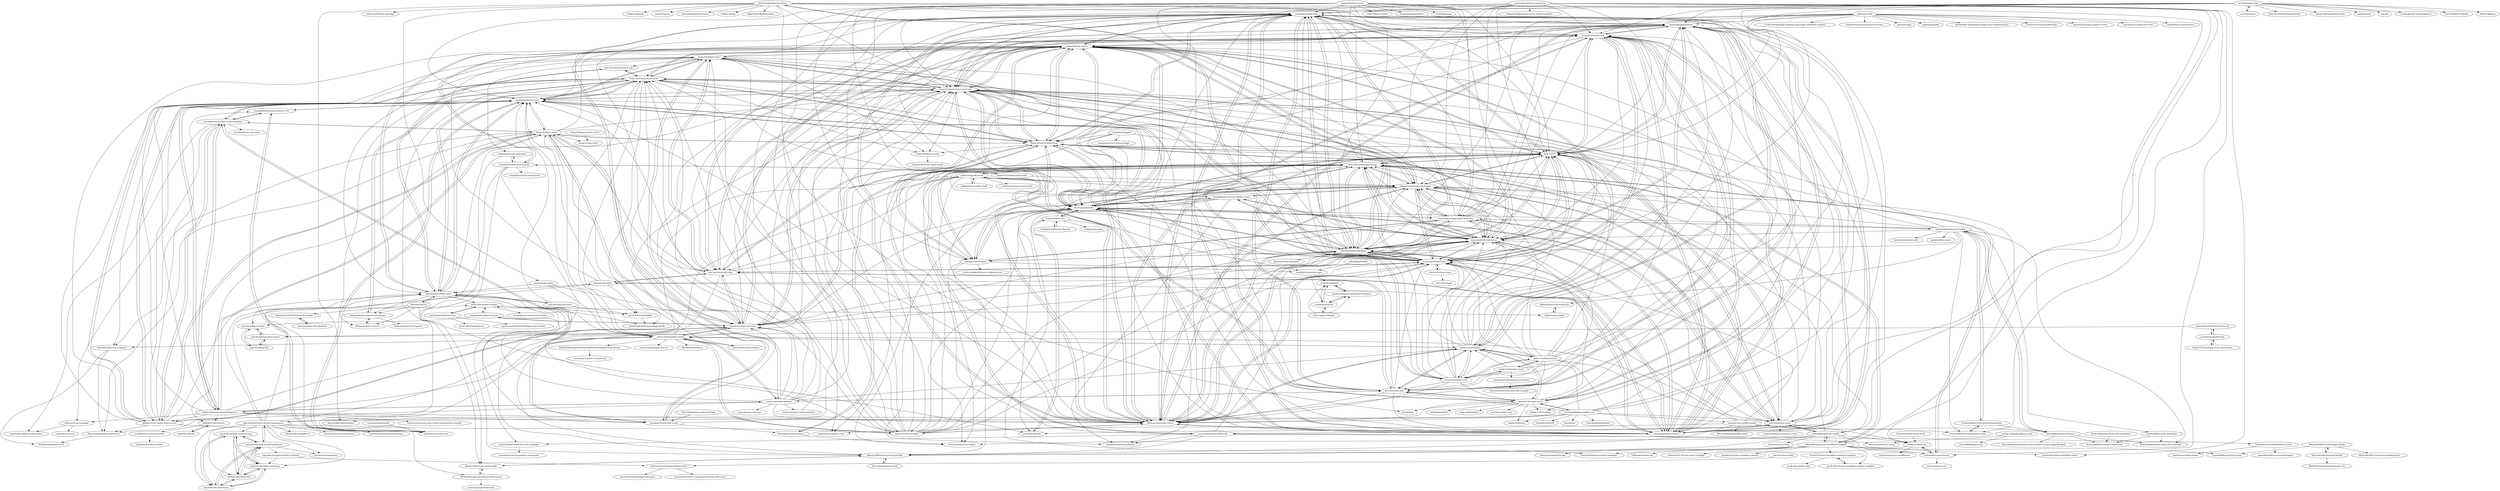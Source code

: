 digraph G {
"alexreardon/tiny-invariant" -> "sergiodxa/remix-utils"
"alexreardon/tiny-invariant" -> "edmundhung/conform"
"alexreardon/tiny-invariant" -> "sergiodxa/remix-auth"
"alexreardon/tiny-invariant" -> "alexreardon/tiny-warning"
"alexreardon/tiny-invariant" -> "joe-bell/cva" ["e"=1]
"alexreardon/tiny-invariant" -> "airjp73/rvf"
"alexreardon/tiny-invariant" -> "remix-run/indie-stack"
"alexreardon/tiny-invariant" -> "kentcdodds/mdx-bundler" ["e"=1]
"alexreardon/tiny-invariant" -> "chakra-ui/panda" ["e"=1]
"alexreardon/tiny-invariant" -> "reach/reach-ui" ["e"=1]
"alexreardon/tiny-invariant" -> "kentcdodds/match-sorter" ["e"=1]
"alexreardon/tiny-invariant" -> "smeijer/spin-delay"
"alexreardon/tiny-invariant" -> "forge-42/react-router-devtools"
"alexreardon/tiny-invariant" -> "chakra-ui/zag" ["e"=1]
"alexreardon/tiny-invariant" -> "flightcontrolhq/superjson" ["e"=1]
"sandulat/larabels" -> "sandulat/laravel-dashboard-template"
"sandulat/larabels" -> "sandulat/laratron"
"sandulat/laratron" -> "sandulat/larabels"
"sandulat/laratron" -> "sandulat/laravel-dashboard-template"
"sandulat/laratron" -> "coltor-apps/r3shaper"
"coltor-apps/r3shaper" -> "sandulat/larabels"
"coltor-apps/r3shaper" -> "sandulat/laravel-dashboard-template"
"coltor-apps/r3shaper" -> "sandulat/laratron"
"sandulat/laravel-dashboard-template" -> "sandulat/larabels"
"sandulat/laravel-dashboard-template" -> "sandulat/laratron"
"remix-run/react-router-website" -> "forge-42/remix-client-cache"
"sergiodxa/flagged" -> "romaindso/react-feature-flags"
"sergiodxa/flagged" -> "rileytomasek/zodix"
"sergiodxa/flagged" -> "sandulat/routes-gen"
"sergiodxa/flagged" -> "kiliman/remix-params-helper"
"sergiodxa/flagged" -> "forge-42/remix-hook-form"
"kentcdodds/kentcdodds.com" -> "epicweb-dev/epic-stack"
"kentcdodds/kentcdodds.com" -> "sergiodxa/remix-utils"
"kentcdodds/kentcdodds.com" -> "sergiodxa/remix-auth"
"kentcdodds/kentcdodds.com" -> "kentcdodds/mdx-bundler" ["e"=1]
"kentcdodds/kentcdodds.com" -> "epicweb-dev/rocket-rental"
"kentcdodds/kentcdodds.com" -> "kentcdodds/bookshelf" ["e"=1]
"kentcdodds/kentcdodds.com" -> "edmundhung/conform"
"kentcdodds/kentcdodds.com" -> "m5r/awesome-remix"
"kentcdodds/kentcdodds.com" -> "remix-run/examples"
"kentcdodds/kentcdodds.com" -> "brianlovin/briOS" ["e"=1]
"kentcdodds/kentcdodds.com" -> "leerob/site" ["e"=1]
"kentcdodds/kentcdodds.com" -> "dev-xo/remix-saas"
"kentcdodds/kentcdodds.com" -> "remix-run/remix" ["e"=1]
"kentcdodds/kentcdodds.com" -> "kiliman/remix-flat-routes"
"kentcdodds/kentcdodds.com" -> "epicweb-dev/react-server-components"
"sergiodxa/remix-auth" -> "sergiodxa/remix-utils"
"sergiodxa/remix-auth" -> "airjp73/rvf"
"sergiodxa/remix-auth" -> "edmundhung/conform"
"sergiodxa/remix-auth" -> "forge-42/react-router-devtools"
"sergiodxa/remix-auth" -> "kiliman/remix-flat-routes"
"sergiodxa/remix-auth" -> "sergiodxa/remix-i18next"
"sergiodxa/remix-auth" -> "remix-run/examples"
"sergiodxa/remix-auth" -> "dev-xo/remix-saas"
"sergiodxa/remix-auth" -> "seasonedcc/remix-forms"
"sergiodxa/remix-auth" -> "epicweb-dev/epic-stack"
"sergiodxa/remix-auth" -> "remix-pwa/remix-pwa"
"sergiodxa/remix-auth" -> "dev-xo/remix-auth-totp"
"sergiodxa/remix-auth" -> "sergiodxa/remix-auth-oauth2"
"sergiodxa/remix-auth" -> "yesmeck/safe-routes"
"sergiodxa/remix-auth" -> "forge-42/remix-hook-form"
"sergiodxa/remix-utils" -> "sergiodxa/remix-auth"
"sergiodxa/remix-utils" -> "edmundhung/conform"
"sergiodxa/remix-utils" -> "forge-42/react-router-devtools"
"sergiodxa/remix-utils" -> "kiliman/remix-flat-routes"
"sergiodxa/remix-utils" -> "airjp73/rvf"
"sergiodxa/remix-utils" -> "sergiodxa/remix-i18next"
"sergiodxa/remix-utils" -> "remix-pwa/remix-pwa"
"sergiodxa/remix-utils" -> "remix-run/examples"
"sergiodxa/remix-utils" -> "epicweb-dev/epic-stack"
"sergiodxa/remix-utils" -> "forge-42/remix-hook-form"
"sergiodxa/remix-utils" -> "seasonedcc/remix-forms"
"sergiodxa/remix-utils" -> "kiliman/remix-typedjson"
"sergiodxa/remix-utils" -> "yesmeck/safe-routes"
"sergiodxa/remix-utils" -> "mjackson/remix-the-web"
"sergiodxa/remix-utils" -> "dev-xo/remix-saas"
"mcansh/remix-fastify" -> "rphlmr/remix-hono-vite"
"m5r/awesome-remix" -> "kiliman/remix-params-helper"
"m5r/awesome-remix" -> "Josh-McFarlin/remix-image"
"m5r/awesome-remix" -> "one-aalam/remix-starter-kit"
"m5r/awesome-remix" -> "rileytomasek/zodix"
"m5r/awesome-remix" -> "sergiodxa/remix-utils"
"m5r/awesome-remix" -> "seasonedcc/composable-functions"
"m5r/awesome-remix" -> "GuptaSiddhant/awesome-remix"
"m5r/awesome-remix" -> "edmundhung/remix-guide"
"m5r/awesome-remix" -> "seasonedcc/remix-forms"
"m5r/awesome-remix" -> "sergiodxa/remix-i18next"
"m5r/awesome-remix" -> "airjp73/rvf"
"m5r/awesome-remix" -> "yesmeck/safe-routes"
"m5r/awesome-remix" -> "chaance/remix-seo"
"m5r/awesome-remix" -> "sergiodxa/remix-auth"
"m5r/awesome-remix" -> "jrestall/remix-kit"
"smeijer/spin-delay" -> "mjackson/remix-the-web"
"smeijer/spin-delay" -> "remix-run/example-trellix"
"smeijer/spin-delay" -> "epicweb-dev/client-hints"
"edmundhung/remix-cloudflare-template" -> "Girish21/remix-cloudflare-workers-template"
"edmundhung/remix-cloudflare-template" -> "jacobparis/remix-cloudflare-prisma" ["e"=1]
"edmundhung/remix-cloudflare-template" -> "edmundhung/remix-guide"
"edmundhung/remix-cloudflare-template" -> "Josh-McFarlin/remix-image"
"edmundhung/remix-cloudflare-template" -> "jacob-ebey/remix-cloudflare-worker-template"
"edmundhung/remix-cloudflare-template" -> "threepointone/partyvite" ["e"=1]
"edmundhung/remix-cloudflare-template" -> "G4brym/workers-qb" ["e"=1]
"edmundhung/remix-cloudflare-template" -> "pbteja1998/remix-auth-email-link"
"edmundhung/remix-cloudflare-template" -> "jacob-ebey/remix-cloudflare-demo"
"edmundhung/remix-cloudflare-template" -> "rozenmd/d1-drizzle-remix-example" ["e"=1]
"edmundhung/remix-cloudflare-template" -> "GuptaSiddhant/remix-query"
"edmundhung/remix-cloudflare-template" -> "balavishnuvj/remix-seo"
"remix-run/remix-website" -> "remix-run/example-trellix"
"remix-run/remix-website" -> "forge-42/base-stack"
"remix-run/remix-website" -> "remix-run/react-router-website"
"remix-run/remix-website" -> "forge-42/remix-client-cache"
"remix-run/remix-website" -> "nasa-gcn/gcn.nasa.gov" ["e"=1]
"remix-run/remix-website" -> "forge-42/remix-toast"
"remix-run/remix-website" -> "dev-xo/remix-saas"
"remix-run/remix-website" -> "kiliman/remix-flat-routes"
"remix-run/remix-website" -> "jacob-ebey/turbo-stream"
"remix-run/remix-website" -> "remix-run/react-router-templates"
"remix-run/remix-website" -> "forge-42/react-router-devtools"
"remix-run/remix-website" -> "remix-run/examples"
"remix-run/remix-website" -> "AlemTuzlak/remix-ecommerce"
"remix-run/remix-website" -> "mjackson/remix-the-web"
"remix-run/remix-website" -> "sergiodxa/remix-utils"
"Josh-McFarlin/remix-image" -> "abereghici/remix-themes"
"Josh-McFarlin/remix-image" -> "remix-pwa/remix-pwa"
"Josh-McFarlin/remix-image" -> "kiliman/remix-params-helper"
"Josh-McFarlin/remix-image" -> "seasonedcc/remix-forms"
"Josh-McFarlin/remix-image" -> "m5r/awesome-remix"
"Josh-McFarlin/remix-image" -> "edmundhung/remix-cloudflare-template"
"Josh-McFarlin/remix-image" -> "sergiodxa/sergiodxa.com"
"Josh-McFarlin/remix-image" -> "airjp73/rvf"
"Josh-McFarlin/remix-image" -> "rileytomasek/zodix"
"Josh-McFarlin/remix-image" -> "balavishnuvj/remix-seo"
"Josh-McFarlin/remix-image" -> "sergiodxa/remix-utils"
"Josh-McFarlin/remix-image" -> "brophdawg11/remix-validity-state"
"Josh-McFarlin/remix-image" -> "kiliman/remix-typedjson"
"Josh-McFarlin/remix-image" -> "rphlmr/supa-fly-stack"
"Josh-McFarlin/remix-image" -> "ryanflorence/remix-planner"
"yesmeck/safe-routes" -> "kiliman/remix-params-helper"
"yesmeck/safe-routes" -> "kiliman/remix-typedjson"
"yesmeck/safe-routes" -> "epicweb-dev/client-hints"
"yesmeck/safe-routes" -> "rileytomasek/zodix"
"yesmeck/safe-routes" -> "airjp73/rvf"
"yesmeck/safe-routes" -> "forge-42/react-router-devtools"
"yesmeck/safe-routes" -> "dev-xo/remix-auth-totp"
"yesmeck/safe-routes" -> "seasonedcc/remix-forms"
"yesmeck/safe-routes" -> "sandulat/routes-gen"
"yesmeck/safe-routes" -> "forge-42/remix-client-cache"
"yesmeck/safe-routes" -> "remix-pwa/remix-pwa"
"yesmeck/safe-routes" -> "sergiodxa/remix-utils"
"yesmeck/safe-routes" -> "forge-42/remix-hook-form"
"yesmeck/safe-routes" -> "kiliman/remix-flat-routes"
"yesmeck/safe-routes" -> "forge-42/remix-toast"
"kiliman/remix-params-helper" -> "rileytomasek/zodix"
"kiliman/remix-params-helper" -> "yesmeck/safe-routes"
"kiliman/remix-params-helper" -> "airjp73/rvf"
"kiliman/remix-params-helper" -> "seasonedcc/composable-functions"
"kiliman/remix-params-helper" -> "chaance/remix-seo"
"kiliman/remix-params-helper" -> "m5r/awesome-remix"
"kiliman/remix-params-helper" -> "Josh-McFarlin/remix-image"
"kiliman/remix-params-helper" -> "seasonedcc/remix-forms"
"kiliman/remix-params-helper" -> "sandulat/routes-gen"
"kiliman/remix-params-helper" -> "brophdawg11/remix-validity-state"
"kiliman/remix-params-helper" -> "forge-42/remix-client-cache"
"kiliman/remix-params-helper" -> "remix-pwa/remix-pwa"
"kiliman/remix-params-helper" -> "donavon/superjson-remix"
"kiliman/remix-params-helper" -> "kiliman/remix-flat-routes"
"kiliman/remix-params-helper" -> "sergiodxa/remix-i18next"
"jacob-ebey/remix-ecommerce" -> "Josh-McFarlin/remix-image"
"jacob-ebey/remix-ecommerce" -> "ryanflorence/remix-planner"
"jacob-ebey/remix-ecommerce" -> "kiliman/remix-params-helper"
"jacob-ebey/remix-ecommerce" -> "m5r/awesome-remix"
"jacob-ebey/remix-ecommerce" -> "airjp73/rvf"
"jacob-ebey/remix-ecommerce" -> "SimeonGriggs/sanity-react-router-template" ["e"=1]
"jacob-ebey/remix-ecommerce" -> "balavishnuvj/remix-seo"
"jacob-ebey/remix-ecommerce" -> "sergiodxa/remix-utils"
"jacob-ebey/remix-ecommerce" -> "seasonedcc/remix-forms"
"jacob-ebey/remix-ecommerce" -> "seasonedcc/composable-functions"
"jacob-ebey/remix-ecommerce" -> "sergiodxa/sergiodxa.com"
"jacob-ebey/remix-ecommerce" -> "FrontendMasters/advanced-remix"
"jacob-ebey/remix-ecommerce" -> "sergiodxa/remix-auth"
"jacob-ebey/remix-ecommerce" -> "edmundhung/remix-cloudflare-template"
"jacob-ebey/remix-ecommerce" -> "jacob-ebey/remix-cloudflare-demo"
"remix-run/blues-stack" -> "remix-run/indie-stack"
"remix-run/blues-stack" -> "remix-run/grunge-stack"
"remix-run/blues-stack" -> "sergiodxa/remix-auth"
"remix-run/blues-stack" -> "sergiodxa/remix-utils"
"remix-run/blues-stack" -> "remix-run/examples"
"remix-run/blues-stack" -> "airjp73/rvf"
"remix-run/blues-stack" -> "sergiodxa/remix-i18next"
"remix-run/blues-stack" -> "remix-pwa/remix-pwa"
"remix-run/blues-stack" -> "m5r/awesome-remix"
"remix-run/blues-stack" -> "kiliman/remix-flat-routes"
"remix-run/blues-stack" -> "edmundhung/conform"
"remix-run/blues-stack" -> "kiliman/remix-typedjson"
"remix-run/blues-stack" -> "seasonedcc/remix-forms"
"remix-run/blues-stack" -> "kiliman/remix-params-helper"
"remix-run/blues-stack" -> "dev-xo/remix-saas"
"remix-pwa/remix-pwa" -> "sergiodxa/remix-utils"
"remix-pwa/remix-pwa" -> "forge-42/react-router-devtools"
"remix-pwa/remix-pwa" -> "Josh-McFarlin/remix-image"
"remix-pwa/remix-pwa" -> "yesmeck/safe-routes"
"remix-pwa/remix-pwa" -> "remix-pwa/monorepo"
"remix-pwa/remix-pwa" -> "sergiodxa/remix-i18next"
"remix-pwa/remix-pwa" -> "seasonedcc/remix-forms"
"remix-pwa/remix-pwa" -> "airjp73/rvf"
"remix-pwa/remix-pwa" -> "kiliman/remix-params-helper"
"remix-pwa/remix-pwa" -> "kiliman/remix-typedjson"
"remix-pwa/remix-pwa" -> "kiliman/remix-flat-routes"
"remix-pwa/remix-pwa" -> "sergiodxa/remix-auth"
"remix-pwa/remix-pwa" -> "dev-xo/remix-auth-totp"
"remix-pwa/remix-pwa" -> "forge-42/remix-client-cache"
"remix-pwa/remix-pwa" -> "rileytomasek/zodix"
"sergiodxa/remix-i18next" -> "airjp73/rvf"
"sergiodxa/remix-i18next" -> "sergiodxa/remix-utils"
"sergiodxa/remix-i18next" -> "seasonedcc/remix-forms"
"sergiodxa/remix-i18next" -> "kiliman/remix-flat-routes"
"sergiodxa/remix-i18next" -> "forge-42/react-router-devtools"
"sergiodxa/remix-i18next" -> "sergiodxa/remix-auth"
"sergiodxa/remix-i18next" -> "edmundhung/conform"
"sergiodxa/remix-i18next" -> "remix-pwa/remix-pwa"
"sergiodxa/remix-i18next" -> "sergiodxa/remix-hono"
"sergiodxa/remix-i18next" -> "dev-xo/remix-auth-totp"
"sergiodxa/remix-i18next" -> "kiliman/remix-typedjson"
"sergiodxa/remix-i18next" -> "forge-42/remix-hook-form"
"sergiodxa/remix-i18next" -> "forge-42/remix-client-cache"
"sergiodxa/remix-i18next" -> "kiliman/remix-params-helper"
"sergiodxa/remix-i18next" -> "yesmeck/safe-routes"
"kiliman/rmx-cli" -> "epicweb-dev/client-hints"
"kiliman/rmx-cli" -> "jrestall/remix-kit"
"kiliman/rmx-cli" -> "xHomu/remix-v2-server"
"kiliman/rmx-cli" -> "alexanderson1993/remix-live-loader"
"kiliman/rmx-cli" -> "kiliman/remix-express-vite-plugin"
"edmundhung/conform" -> "sergiodxa/remix-utils"
"edmundhung/conform" -> "airjp73/rvf"
"edmundhung/conform" -> "forge-42/react-router-devtools"
"edmundhung/conform" -> "sergiodxa/remix-auth"
"edmundhung/conform" -> "kiliman/remix-flat-routes"
"edmundhung/conform" -> "epicweb-dev/epic-stack"
"edmundhung/conform" -> "sergiodxa/remix-i18next"
"edmundhung/conform" -> "seasonedcc/remix-forms"
"edmundhung/conform" -> "yesmeck/safe-routes"
"edmundhung/conform" -> "rileytomasek/zodix"
"edmundhung/conform" -> "forge-42/remix-hook-form"
"edmundhung/conform" -> "mjackson/remix-the-web"
"edmundhung/conform" -> "kiliman/remix-typedjson"
"edmundhung/conform" -> "dev-xo/remix-saas"
"edmundhung/conform" -> "fabian-hiller/valibot" ["e"=1]
"remix-run/indie-stack" -> "remix-run/blues-stack"
"remix-run/indie-stack" -> "remix-run/grunge-stack"
"remix-run/indie-stack" -> "sergiodxa/remix-utils"
"remix-run/indie-stack" -> "remix-run/examples"
"remix-run/indie-stack" -> "sergiodxa/remix-auth"
"remix-run/indie-stack" -> "dev-xo/remix-saas"
"remix-run/indie-stack" -> "kiliman/remix-flat-routes"
"remix-run/indie-stack" -> "epicweb-dev/epic-stack"
"remix-run/indie-stack" -> "seasonedcc/remix-forms"
"remix-run/indie-stack" -> "kiliman/remix-typedjson"
"remix-run/indie-stack" -> "alexreardon/tiny-invariant"
"remix-run/indie-stack" -> "remix-pwa/remix-pwa"
"remix-run/indie-stack" -> "edmundhung/conform"
"remix-run/indie-stack" -> "airjp73/rvf"
"remix-run/indie-stack" -> "Josh-McFarlin/remix-image"
"airjp73/rvf" -> "seasonedcc/remix-forms"
"airjp73/rvf" -> "sergiodxa/remix-utils"
"airjp73/rvf" -> "rileytomasek/zodix"
"airjp73/rvf" -> "sergiodxa/remix-auth"
"airjp73/rvf" -> "sergiodxa/remix-i18next"
"airjp73/rvf" -> "edmundhung/conform"
"airjp73/rvf" -> "kiliman/remix-typedjson"
"airjp73/rvf" -> "kiliman/remix-params-helper"
"airjp73/rvf" -> "yesmeck/safe-routes"
"airjp73/rvf" -> "forge-42/remix-hook-form"
"airjp73/rvf" -> "kiliman/remix-flat-routes"
"airjp73/rvf" -> "forge-42/react-router-devtools"
"airjp73/rvf" -> "remix-pwa/remix-pwa"
"airjp73/rvf" -> "Josh-McFarlin/remix-image"
"airjp73/rvf" -> "sandulat/routes-gen"
"itsMapleLeaf/remix-electron" -> "sudomf/remix-vite"
"kiliman/remix-flat-routes" -> "sergiodxa/remix-utils"
"kiliman/remix-flat-routes" -> "forge-42/react-router-devtools"
"kiliman/remix-flat-routes" -> "sergiodxa/remix-i18next"
"kiliman/remix-flat-routes" -> "edmundhung/conform"
"kiliman/remix-flat-routes" -> "sergiodxa/remix-auth"
"kiliman/remix-flat-routes" -> "airjp73/rvf"
"kiliman/remix-flat-routes" -> "kiliman/remix-typedjson"
"kiliman/remix-flat-routes" -> "yesmeck/safe-routes"
"kiliman/remix-flat-routes" -> "seasonedcc/remix-forms"
"kiliman/remix-flat-routes" -> "epicweb-dev/cachified"
"kiliman/remix-flat-routes" -> "remix-pwa/remix-pwa"
"kiliman/remix-flat-routes" -> "kiliman/remix-params-helper"
"kiliman/remix-flat-routes" -> "rileytomasek/zodix"
"kiliman/remix-flat-routes" -> "forge-42/remix-hook-form"
"kiliman/remix-flat-routes" -> "remix-run/examples"
"remix-run/grunge-stack" -> "remix-run/blues-stack"
"remix-run/grunge-stack" -> "remix-run/indie-stack"
"remix-run/grunge-stack" -> "shamsup/remix-starter-serverless"
"remix-run/grunge-stack" -> "sergiodxa/remix-utils"
"remix-run/grunge-stack" -> "remix-run/examples"
"kentcdodds/remix-workshop" -> "kentcdodds/full-stack-components"
"kentcdodds/remix-workshop" -> "kentcdodds/stream-away-the-wait-talk"
"kentcdodds/advanced-remix" -> "kentcdodds/remix-todomvc"
"kentcdodds/advanced-remix" -> "kentcdodds/remix-workshop"
"kentcdodds/advanced-remix" -> "FrontendMasters/advanced-remix"
"kentcdodds/advanced-remix" -> "FrontendMasters/remix-fundamentals"
"kentcdodds/advanced-remix" -> "kentcdodds/stream-away-the-wait-talk"
"kentcdodds/advanced-remix" -> "seasonedcc/composable-functions"
"kentcdodds/advanced-remix" -> "seasonedcc/remix-forms"
"kentcdodds/advanced-remix" -> "kiliman/remix-params-helper"
"kentcdodds/advanced-remix" -> "rileytomasek/zodix"
"kentcdodds/advanced-remix" -> "kentcdodds/remix-mdx"
"kentcdodds/advanced-remix" -> "airjp73/rvf"
"kentcdodds/advanced-remix" -> "kiliman/remix-typedjson"
"kentcdodds/advanced-remix" -> "forge-42/react-router-devtools"
"kentcdodds/advanced-remix" -> "kiliman/remix-hydration-fix"
"kentcdodds/advanced-remix" -> "ggrandi/trpc-remix"
"sergiodxa/remix-auth-oauth2" -> "sergiodxa/remix-auth-github"
"sergiodxa/remix-auth-oauth2" -> "sergiodxa/remix-auth-form"
"sergiodxa/remix-auth-oauth2" -> "danestves/remix-auth-auth0"
"sergiodxa/remix-auth-oauth2" -> "pbteja1998/remix-auth-google"
"sergiodxa/remix-auth-oauth2" -> "sergiodxa/remix-auth"
"sergiodxa/remix-auth-oauth2" -> "TheRealFlyingCoder/remix-auth-socials"
"sergiodxa/remix-auth-oauth2" -> "pbteja1998/remix-auth-email-link"
"esamattis/react-zorm" -> "seasonedcc/remix-forms"
"esamattis/react-zorm" -> "airjp73/rvf"
"esamattis/react-zorm" -> "rileytomasek/zodix"
"esamattis/react-zorm" -> "sandulat/routes-gen"
"esamattis/react-zorm" -> "seasonedcc/composable-functions"
"esamattis/react-zorm" -> "iway1/react-ts-form" ["e"=1]
"esamattis/react-zorm" -> "Josh-McFarlin/remix-image"
"esamattis/react-zorm" -> "kiliman/remix-typedjson"
"esamattis/react-zorm" -> "epicweb-dev/cachified"
"esamattis/react-zorm" -> "sergiodxa/remix-i18next"
"esamattis/react-zorm" -> "sergiodxa/remix-hono"
"esamattis/react-zorm" -> "houseform/houseform" ["e"=1]
"esamattis/react-zorm" -> "sergiodxa/remix-utils"
"esamattis/react-zorm" -> "edmundhung/remix-guide"
"esamattis/react-zorm" -> "ds300/lazyrepo" ["e"=1]
"netlify-templates/kpop-stack" -> "i4o-oss/synthwave-stack"
"netlify-templates/kpop-stack" -> "AceroM/khiphop-stack"
"kentcdodds/remix-todomvc" -> "kentcdodds/advanced-remix"
"kentcdodds/remix-todomvc" -> "kentcdodds/incremental-react-router-to-remix-upgrade-path"
"kentcdodds/remix-todomvc" -> "kentcdodds/stream-away-the-wait-talk"
"kentcdodds/remix-todomvc" -> "kentcdodds/full-stack-components"
"one-aalam/remix-starter-kit" -> "m5r/awesome-remix"
"one-aalam/remix-starter-kit" -> "mitchelvanbever/remix-auth-supabase"
"one-aalam/remix-starter-kit" -> "i4o-oss/synthwave-stack"
"one-aalam/remix-starter-kit" -> "ryanflorence/remix-planner"
"one-aalam/remix-starter-kit" -> "rphlmr/supa-fly-stack"
"one-aalam/remix-starter-kit" -> "Josh-McFarlin/remix-image"
"one-aalam/remix-starter-kit" -> "NoQuarterTeam/boilerplate-remix"
"one-aalam/remix-starter-kit" -> "seasonedcc/remix-forms"
"one-aalam/remix-starter-kit" -> "pbteja1998/remix-auth-email-link"
"edmundhung/remix-guide" -> "edmundhung/remix-cloudflare-template"
"edmundhung/remix-guide" -> "donavon/superjson-remix"
"edmundhung/remix-guide" -> "pbteja1998/remix-auth-email-link"
"edmundhung/remix-guide" -> "m5r/awesome-remix"
"edmundhung/remix-guide" -> "chaance/remix-seo"
"edmundhung/remix-guide" -> "kiliman/remix-params-helper"
"edmundhung/remix-guide" -> "balavishnuvj/remix-seo"
"edmundhung/remix-guide" -> "Josh-McFarlin/remix-image"
"edmundhung/remix-guide" -> "donavon/remix-etag"
"Girish21/speed-metal-stack" -> "chaance/remix-seo"
"mitchelvanbever/remix-auth-supabase" -> "aaronksaunders/supabase-remix-auth"
"sandulat/routes-gen" -> "sandulat/remix-docs-gen"
"sandulat/routes-gen" -> "donavon/superjson-remix"
"sandulat/routes-gen" -> "rileytomasek/zodix"
"sandulat/routes-gen" -> "yesmeck/safe-routes"
"sandulat/routes-gen" -> "kiliman/remix-params-helper"
"sandulat/routes-gen" -> "airjp73/rvf"
"sandulat/routes-gen" -> "remix-cookbook/remix-cookbook.com" ["e"=1]
"sandulat/routes-gen" -> "pbteja1998/remix-auth-email-link"
"sandulat/routes-gen" -> "seasonedcc/composable-functions"
"sandulat/routes-gen" -> "kiliman/remix-typedjson"
"seasonedcc/composable-functions" -> "seasonedcc/remix-forms"
"seasonedcc/composable-functions" -> "kiliman/remix-params-helper"
"seasonedcc/composable-functions" -> "rileytomasek/zodix"
"seasonedcc/composable-functions" -> "airjp73/rvf"
"seasonedcc/composable-functions" -> "kiliman/remix-typedjson"
"seasonedcc/composable-functions" -> "sandulat/routes-gen"
"seasonedcc/composable-functions" -> "m5r/awesome-remix"
"seasonedcc/composable-functions" -> "Josh-McFarlin/remix-image"
"seasonedcc/composable-functions" -> "sergiodxa/remix-utils"
"seasonedcc/composable-functions" -> "yesmeck/safe-routes"
"seasonedcc/composable-functions" -> "kentcdodds/advanced-remix"
"seasonedcc/composable-functions" -> "kiliman/remix-flat-routes"
"seasonedcc/composable-functions" -> "remix-pwa/remix-pwa"
"seasonedcc/composable-functions" -> "sergiodxa/remix-auth"
"seasonedcc/composable-functions" -> "mjackson/remix-the-web"
"rphlmr/supa-fly-stack" -> "rphlmr/supa-stripe-stack"
"rphlmr/supa-fly-stack" -> "mitchelvanbever/remix-auth-supabase"
"rphlmr/supa-fly-stack" -> "Josh-McFarlin/remix-image"
"rphlmr/supa-fly-stack" -> "one-aalam/remix-starter-kit"
"rphlmr/supa-fly-stack" -> "remix-pwa/remix-pwa"
"rphlmr/supa-fly-stack" -> "dev-xo/remix-auth-totp"
"rphlmr/supa-fly-stack" -> "kiliman/remix-typedjson"
"rphlmr/supa-fly-stack" -> "dev-xo/remix-saas"
"rphlmr/supa-fly-stack" -> "clerk/remix-bossa-nova-stack"
"rphlmr/supa-fly-stack" -> "kiliman/remix-params-helper"
"rphlmr/supa-fly-stack" -> "pbteja1998/remix-auth-email-link"
"rphlmr/supa-fly-stack" -> "kiliman/remix-flat-routes"
"TheRealFlyingCoder/remix-auth-socials" -> "pbteja1998/remix-auth-google"
"TheRealFlyingCoder/remix-auth-socials" -> "xstevenyung/remix-crash"
"pbteja1998/remix-auth-google" -> "TheRealFlyingCoder/remix-auth-socials"
"pbteja1998/remix-auth-google" -> "pbteja1998/remix-auth-email-link"
"seasonedcc/remix-forms" -> "seasonedcc/composable-functions"
"seasonedcc/remix-forms" -> "airjp73/rvf"
"seasonedcc/remix-forms" -> "rileytomasek/zodix"
"seasonedcc/remix-forms" -> "sergiodxa/remix-i18next"
"seasonedcc/remix-forms" -> "forge-42/remix-hook-form"
"seasonedcc/remix-forms" -> "kiliman/remix-typedjson"
"seasonedcc/remix-forms" -> "sergiodxa/remix-utils"
"seasonedcc/remix-forms" -> "yesmeck/safe-routes"
"seasonedcc/remix-forms" -> "Josh-McFarlin/remix-image"
"seasonedcc/remix-forms" -> "kiliman/remix-params-helper"
"seasonedcc/remix-forms" -> "forge-42/react-router-devtools"
"seasonedcc/remix-forms" -> "remix-pwa/remix-pwa"
"seasonedcc/remix-forms" -> "brophdawg11/remix-validity-state"
"seasonedcc/remix-forms" -> "kiliman/remix-flat-routes"
"seasonedcc/remix-forms" -> "edmundhung/conform"
"Girish21/remix-cloudflare-workers-template" -> "jacob-ebey/remix-cloudflare-worker-template"
"Girish21/remix-cloudflare-workers-template" -> "jacob-ebey/remix-chat"
"abereghici/remix-themes" -> "Josh-McFarlin/remix-image"
"abereghici/remix-themes" -> "donavon/superjson-remix"
"shamsup/remix-starter-serverless" -> "florianwiech/remix-aws-cdk-example"
"sergiodxa/remix-auth-form" -> "sergiodxa/remix-auth-oauth2"
"sergiodxa/remix-auth-form" -> "pbteja1998/remix-auth-google"
"balavishnuvj/remix-seo" -> "chaance/remix-seo"
"balavishnuvj/remix-seo" -> "nasa-gcn/remix-seo"
"balavishnuvj/remix-seo" -> "Josh-McFarlin/remix-image"
"danestves/remix-auth-auth0" -> "sergiodxa/remix-auth-oauth2"
"danestves/remix-auth-auth0" -> "kiliman/remix-params-helper"
"jacob-ebey/remix-cloudflare-worker-template" -> "Girish21/remix-cloudflare-workers-template"
"pbteja1998/remix-auth-email-link" -> "pbteja1998/remix-auth-google"
"pbteja1998/remix-auth-email-link" -> "dev-xo/barebones-stack"
"chaance/remix-seo" -> "QuentinWidlocher/remix-template"
"chaance/remix-seo" -> "neurosnap/remix-middleware"
"chaance/remix-seo" -> "balavishnuvj/remix-seo"
"brophdawg11/remix-validity-state" -> "rileytomasek/zodix"
"brophdawg11/remix-validity-state" -> "QuentinWidlocher/remix-template"
"brophdawg11/remix-validity-state" -> "kiliman/remix-typedjson"
"brophdawg11/remix-validity-state" -> "kiliman/remix-params-helper"
"brophdawg11/remix-validity-state" -> "seasonedcc/remix-forms"
"brophdawg11/remix-validity-state" -> "ryanflorence/remix-planner"
"brophdawg11/remix-validity-state" -> "donavon/superjson-remix"
"NoQuarterTeam/boilerplate-remix" -> "aacevski/chakra-remix-boilerplate"
"NoQuarterTeam/boilerplate-remix" -> "kuldar/microblog-remix"
"FrontendMasters/remix-fundamentals" -> "FrontendMasters/advanced-remix"
"FrontendMasters/remix-fundamentals" -> "kentcdodds/advanced-remix"
"FrontendMasters/remix-fundamentals" -> "kentcdodds/remix-todomvc"
"aiji42/zod-i18n" -> "causaly/zod-validation-error" ["e"=1]
"aiji42/zod-i18n" -> "QuiiBz/next-international" ["e"=1]
"aiji42/zod-i18n" -> "Code-Hex/graphql-codegen-typescript-validation-schema" ["e"=1]
"aiji42/zod-i18n" -> "sergiodxa/remix-i18next"
"aiji42/zod-i18n" -> "edmundhung/conform"
"aiji42/zod-i18n" -> "kiliman/remix-typedjson"
"aiji42/zod-i18n" -> "standard-schema/standard-schema" ["e"=1]
"aiji42/zod-i18n" -> "uhyo/nitrogql" ["e"=1]
"aiji42/zod-i18n" -> "aspida/pathpida" ["e"=1]
"aiji42/zod-i18n" -> "airjp73/rvf"
"aiji42/zod-i18n" -> "knowledge-work/eslint-plugin-strict-dependencies" ["e"=1]
"aiji42/zod-i18n" -> "seasonedcc/composable-functions"
"aiji42/zod-i18n" -> "frontend-testing-book/nextjs" ["e"=1]
"aiji42/zod-i18n" -> "dev-xo/remix-auth-totp"
"aiji42/zod-i18n" -> "uhyo/eslint-plugin-import-access" ["e"=1]
"sandulat/remix-docs-gen" -> "sandulat/larabels"
"sandulat/remix-docs-gen" -> "sandulat/laratron"
"dev-xo/remix-saas" -> "dev-xo/remix-auth-totp"
"dev-xo/remix-saas" -> "sergiodxa/remix-utils"
"dev-xo/remix-saas" -> "sergiodxa/remix-auth"
"dev-xo/remix-saas" -> "forge-42/react-router-devtools"
"dev-xo/remix-saas" -> "epicweb-dev/epic-stack"
"dev-xo/remix-saas" -> "edmundhung/conform"
"dev-xo/remix-saas" -> "kiliman/remix-flat-routes"
"dev-xo/remix-saas" -> "remix-run/examples"
"dev-xo/remix-saas" -> "remix-pwa/remix-pwa"
"dev-xo/remix-saas" -> "rphlmr/supa-fly-stack"
"dev-xo/remix-saas" -> "forge-42/remix-hook-form"
"dev-xo/remix-saas" -> "seasonedcc/remix-forms"
"dev-xo/remix-saas" -> "sergiodxa/remix-i18next"
"dev-xo/remix-saas" -> "remix-run/remix-website"
"dev-xo/remix-saas" -> "sergiodxa/remix-hono"
"remix-run/examples" -> "sergiodxa/remix-utils"
"remix-run/examples" -> "forge-42/react-router-devtools"
"remix-run/examples" -> "sergiodxa/remix-auth"
"remix-run/examples" -> "kiliman/remix-flat-routes"
"remix-run/examples" -> "kiliman/remix-typedjson"
"remix-run/examples" -> "edmundhung/conform"
"remix-run/examples" -> "remix-run/indie-stack"
"remix-run/examples" -> "remix-pwa/remix-pwa"
"remix-run/examples" -> "dev-xo/remix-saas"
"remix-run/examples" -> "remix-run/example-trellix"
"remix-run/examples" -> "epicweb-dev/epic-stack"
"remix-run/examples" -> "forge-42/remix-hook-form"
"remix-run/examples" -> "remix-run/blues-stack"
"remix-run/examples" -> "seasonedcc/remix-forms"
"remix-run/examples" -> "airjp73/rvf"
"FrontendMasters/advanced-remix" -> "FrontendMasters/remix-fundamentals"
"kiliman/remix-hydration-fix" -> "Xiphe/remix-island"
"epicweb-dev/cachified" -> "kiliman/remix-flat-routes"
"epicweb-dev/cachified" -> "rileytomasek/zodix"
"epicweb-dev/cachified" -> "forge-42/remix-client-cache"
"epicweb-dev/cachified" -> "sergiodxa/remix-utils"
"epicweb-dev/cachified" -> "yesmeck/safe-routes"
"epicweb-dev/cachified" -> "edmundhung/conform"
"epicweb-dev/cachified" -> "jacob-ebey/turbo-stream"
"epicweb-dev/cachified" -> "mjackson/remix-the-web"
"epicweb-dev/cachified" -> "forge-42/react-router-devtools"
"epicweb-dev/cachified" -> "sergiodxa/remix-hono"
"epicweb-dev/cachified" -> "kiliman/remix-typedjson"
"epicweb-dev/cachified" -> "Josh-McFarlin/remix-image"
"epicweb-dev/cachified" -> "seasonedcc/remix-forms"
"epicweb-dev/cachified" -> "remix-pwa/remix-pwa"
"epicweb-dev/cachified" -> "remix-run/example-trellix"
"ascorbic/unpic-img" -> "ascorbic/unpic"
"ascorbic/unpic-img" -> "edmundhung/conform"
"ascorbic/unpic-img" -> "sergiodxa/remix-utils"
"ascorbic/unpic-img" -> "epicweb-dev/cachified"
"ascorbic/unpic-img" -> "JonasKruckenberg/imagetools" ["e"=1]
"ascorbic/unpic-img" -> "fabian-hiller/modular-forms" ["e"=1]
"ascorbic/unpic-img" -> "unjs/fontaine" ["e"=1]
"ascorbic/unpic-img" -> "sergiodxa/remix-auth"
"ascorbic/unpic-img" -> "forge-42/react-router-devtools"
"ascorbic/unpic-img" -> "unjs/ipx" ["e"=1]
"ascorbic/unpic-img" -> "airjp73/rvf"
"ascorbic/unpic-img" -> "shuding/react-wrap-balancer" ["e"=1]
"ascorbic/unpic-img" -> "barvian/fluid-tailwind" ["e"=1]
"ascorbic/unpic-img" -> "remix-pwa/remix-pwa"
"ascorbic/unpic-img" -> "TanStack/bling" ["e"=1]
"dev-xo/remix-auth-totp" -> "yesmeck/safe-routes"
"dev-xo/remix-auth-totp" -> "dev-xo/remix-saas"
"dev-xo/remix-auth-totp" -> "sergiodxa/remix-i18next"
"dev-xo/remix-auth-totp" -> "forge-42/react-router-devtools"
"dev-xo/remix-auth-totp" -> "forge-42/remix-toast"
"dev-xo/remix-auth-totp" -> "sergiodxa/remix-utils"
"dev-xo/remix-auth-totp" -> "mjackson/remix-the-web"
"dev-xo/remix-auth-totp" -> "remix-pwa/remix-pwa"
"dev-xo/remix-auth-totp" -> "pbteja1998/remix-auth-email-link"
"dev-xo/remix-auth-totp" -> "sergiodxa/remix-auth"
"dev-xo/remix-auth-totp" -> "rileytomasek/zodix"
"dev-xo/remix-auth-totp" -> "forge-42/remix-hook-form"
"dev-xo/remix-auth-totp" -> "epicweb-dev/totp"
"dev-xo/remix-auth-totp" -> "forge-42/remix-client-cache"
"dev-xo/remix-auth-totp" -> "seasonedcc/remix-forms"
"AlexandroMtzG/remix-page-blocks" -> "AlexandroMtzG/remix-blocks"
"AlexandroMtzG/remix-page-blocks" -> "AlexandroMtzG/remix-knowledge-base"
"AlexandroMtzG/remix-page-blocks" -> "GuptaSiddhant/remix-query"
"PacktPublishing/Full-Stack-Web-Development-with-Remix" -> "social-plan-it/plan-it-social-web"
"kiliman/remix-typedjson" -> "rileytomasek/zodix"
"kiliman/remix-typedjson" -> "yesmeck/safe-routes"
"kiliman/remix-typedjson" -> "airjp73/rvf"
"kiliman/remix-typedjson" -> "seasonedcc/remix-forms"
"kiliman/remix-typedjson" -> "kiliman/remix-flat-routes"
"kiliman/remix-typedjson" -> "sergiodxa/remix-utils"
"kiliman/remix-typedjson" -> "brophdawg11/remix-validity-state"
"kiliman/remix-typedjson" -> "sergiodxa/remix-i18next"
"kiliman/remix-typedjson" -> "remix-pwa/remix-pwa"
"kiliman/remix-typedjson" -> "forge-42/react-router-devtools"
"kiliman/remix-typedjson" -> "Josh-McFarlin/remix-image"
"kiliman/remix-typedjson" -> "kiliman/remix-superjson"
"kiliman/remix-typedjson" -> "seasonedcc/composable-functions"
"kiliman/remix-typedjson" -> "kiliman/remix-params-helper"
"kiliman/remix-typedjson" -> "sandulat/routes-gen"
"ascorbic/unpic" -> "ascorbic/unpic-img"
"AlexandroMtzG/remix-blocks" -> "AlexandroMtzG/remix-page-blocks"
"AlexandroMtzG/remix-blocks" -> "BenoitAverty/realworld-remix.run"
"Xiphe/remix-island" -> "kiliman/remix-hydration-fix"
"rphlmr/supa-stripe-stack" -> "rphlmr/supa-fly-stack"
"sudomf/remix-vite" -> "jrestall/remix-kit"
"sudomf/remix-vite" -> "rileytomasek/zodix"
"sudomf/remix-vite" -> "itsMapleLeaf/remix-electron"
"sudomf/remix-vite" -> "nickjs/remix-three"
"sudomf/remix-vite" -> "sandulat/remix-docs-gen"
"sudomf/remix-vite" -> "Josh-McFarlin/remix-image"
"kentcdodds/the-webs-next-transition" -> "kentcdodds/full-stack-components"
"rileytomasek/zodix" -> "seasonedcc/remix-forms"
"rileytomasek/zodix" -> "kiliman/remix-params-helper"
"rileytomasek/zodix" -> "airjp73/rvf"
"rileytomasek/zodix" -> "kiliman/remix-typedjson"
"rileytomasek/zodix" -> "yesmeck/safe-routes"
"rileytomasek/zodix" -> "seasonedcc/composable-functions"
"rileytomasek/zodix" -> "sandulat/routes-gen"
"rileytomasek/zodix" -> "brophdawg11/remix-validity-state"
"rileytomasek/zodix" -> "forge-42/react-router-devtools"
"rileytomasek/zodix" -> "Josh-McFarlin/remix-image"
"rileytomasek/zodix" -> "forge-42/remix-hook-form"
"rileytomasek/zodix" -> "sudomf/remix-vite"
"rileytomasek/zodix" -> "m5r/awesome-remix"
"rileytomasek/zodix" -> "sergiodxa/remix-utils"
"rileytomasek/zodix" -> "jrestall/remix-kit"
"dev-xo/barebones-stack" -> "pbteja1998/remix-auth-email-link"
"jenseng/abuse-the-platform" -> "alexanderson1993/remix-live-loader"
"epicweb-dev/rocket-rental" -> "kentcdodds/remix-todomvc"
"epicweb-dev/rocket-rental" -> "epicweb-dev/totp"
"epicweb-dev/rocket-rental" -> "remix-run/example-trellix"
"epicweb-dev/rocket-rental" -> "FrontendMasters/advanced-remix"
"epicweb-dev/rocket-rental" -> "kentcdodds/fakebooks-remix"
"epicweb-dev/rocket-rental" -> "sergiodxa/sergiodxa.com"
"epicweb-dev/rocket-rental" -> "remix-pwa/remix-pwa"
"epicweb-dev/rocket-rental" -> "pbteja1998/remix-auth-email-link"
"jrestall/remix-kit" -> "sudomf/remix-vite"
"epicweb-dev/epic-stack" -> "sergiodxa/remix-utils"
"epicweb-dev/epic-stack" -> "edmundhung/conform"
"epicweb-dev/epic-stack" -> "sergiodxa/remix-auth"
"epicweb-dev/epic-stack" -> "dev-xo/remix-saas"
"epicweb-dev/epic-stack" -> "remix-run/remix" ["e"=1]
"epicweb-dev/epic-stack" -> "forge-42/react-router-devtools"
"epicweb-dev/epic-stack" -> "kiliman/remix-flat-routes"
"epicweb-dev/epic-stack" -> "kentcdodds/kentcdodds.com"
"epicweb-dev/epic-stack" -> "remix-run/examples"
"epicweb-dev/epic-stack" -> "radix-ui/primitives" ["e"=1]
"epicweb-dev/epic-stack" -> "mattpocock/ts-reset" ["e"=1]
"epicweb-dev/epic-stack" -> "joe-bell/cva" ["e"=1]
"epicweb-dev/epic-stack" -> "partykit/partykit" ["e"=1]
"epicweb-dev/epic-stack" -> "fabian-hiller/valibot" ["e"=1]
"epicweb-dev/epic-stack" -> "remix-pwa/remix-pwa"
"epicweb-dev/full-stack-foundations" -> "epicweb-dev/web-forms"
"epicweb-dev/full-stack-foundations" -> "epicweb-dev/web-auth"
"epicweb-dev/full-stack-foundations" -> "epicweb-dev/data-modeling"
"epicweb-dev/full-stack-foundations" -> "epicweb-dev/full-stack-testing"
"epicweb-dev/full-stack-foundations" -> "epicweb-dev/react-server-components"
"epicweb-dev/full-stack-foundations" -> "epicweb-dev/epicshop"
"epicweb-dev/full-stack-foundations" -> "epicweb-dev/pixel-perfect-tailwind"
"sergiodxa/remix-hono" -> "rphlmr/react-router-hono-server"
"sergiodxa/remix-hono" -> "rphlmr/remix-hono-vite"
"sergiodxa/remix-hono" -> "yusukebe/hono-react-router-adapter"
"sergiodxa/remix-hono" -> "yusukebe/hono-and-remix-on-vite"
"sergiodxa/remix-hono" -> "forge-42/remix-client-cache"
"sergiodxa/remix-hono" -> "forge-42/react-router-devtools"
"sergiodxa/remix-hono" -> "sergiodxa/remix-i18next"
"sergiodxa/remix-hono" -> "forge-42/remix-hook-form"
"sergiodxa/remix-hono" -> "forge-42/remix-toast"
"sergiodxa/remix-hono" -> "yesmeck/safe-routes"
"sergiodxa/remix-hono" -> "remix-run/react-router-templates"
"sergiodxa/remix-hono" -> "kiliman/remix-vite-template"
"sergiodxa/remix-hono" -> "epicweb-dev/client-hints"
"sergiodxa/remix-hono" -> "forge-42/base-stack"
"sergiodxa/remix-hono" -> "kiliman/remix-flat-routes"
"jacobparis-insiders/sly" -> "forge-42/vite-plugin-icons-spritesheet"
"jacobparis-insiders/sly" -> "alexanderson1993/svg-icons-cli"
"epicweb-dev/web-auth" -> "epicweb-dev/data-modeling"
"epicweb-dev/web-auth" -> "epicweb-dev/web-forms"
"epicweb-dev/web-auth" -> "epicweb-dev/full-stack-testing"
"epicweb-dev/web-auth" -> "epicweb-dev/full-stack-foundations"
"epicweb-dev/totp" -> "epicweb-dev/remember"
"epicweb-dev/totp" -> "dev-xo/remix-auth-totp"
"epicweb-dev/totp" -> "remix-pwa/remix-pwa"
"epicweb-dev/totp" -> "epicweb-dev/client-hints"
"epicweb-dev/totp" -> "sergiodxa/remix-hono"
"epicweb-dev/totp" -> "yesmeck/safe-routes"
"forge-42/react-router-devtools" -> "forge-42/remix-hook-form"
"forge-42/react-router-devtools" -> "sergiodxa/remix-utils"
"forge-42/react-router-devtools" -> "forge-42/remix-client-cache"
"forge-42/react-router-devtools" -> "kiliman/remix-flat-routes"
"forge-42/react-router-devtools" -> "forge-42/remix-toast"
"forge-42/react-router-devtools" -> "edmundhung/conform"
"forge-42/react-router-devtools" -> "sergiodxa/remix-i18next"
"forge-42/react-router-devtools" -> "sergiodxa/remix-auth"
"forge-42/react-router-devtools" -> "remix-pwa/remix-pwa"
"forge-42/react-router-devtools" -> "forge-42/Remix-Forge"
"forge-42/react-router-devtools" -> "yesmeck/safe-routes"
"forge-42/react-router-devtools" -> "sergiodxa/remix-hono"
"forge-42/react-router-devtools" -> "rileytomasek/zodix"
"forge-42/react-router-devtools" -> "mjackson/remix-the-web"
"forge-42/react-router-devtools" -> "seasonedcc/remix-forms"
"forge-42/remix-hook-form" -> "forge-42/react-router-devtools"
"forge-42/remix-hook-form" -> "forge-42/remix-toast"
"forge-42/remix-hook-form" -> "seasonedcc/remix-forms"
"forge-42/remix-hook-form" -> "sergiodxa/remix-utils"
"forge-42/remix-hook-form" -> "forge-42/Remix-Forge"
"forge-42/remix-hook-form" -> "airjp73/rvf"
"forge-42/remix-hook-form" -> "forge-42/base-stack"
"forge-42/remix-hook-form" -> "yesmeck/safe-routes"
"forge-42/remix-hook-form" -> "sergiodxa/remix-hono"
"forge-42/remix-hook-form" -> "forge-42/remix-client-cache"
"forge-42/remix-hook-form" -> "sergiodxa/remix-i18next"
"forge-42/remix-hook-form" -> "rileytomasek/zodix"
"forge-42/remix-hook-form" -> "kiliman/remix-flat-routes"
"forge-42/remix-hook-form" -> "dev-xo/remix-auth-totp"
"forge-42/remix-hook-form" -> "mjackson/remix-the-web"
"remix-pwa/monorepo" -> "remix-pwa/remix-pwa"
"remix-pwa/monorepo" -> "vite-pwa/remix"
"forge-42/Remix-Forge" -> "forge42dev/react-input-mask"
"epicweb-dev/web-forms" -> "epicweb-dev/data-modeling"
"epicweb-dev/web-forms" -> "epicweb-dev/web-auth"
"epicweb-dev/web-forms" -> "epicweb-dev/full-stack-testing"
"epicweb-dev/web-forms" -> "epicweb-dev/full-stack-foundations"
"epicweb-dev/full-stack-testing" -> "epicweb-dev/data-modeling"
"epicweb-dev/full-stack-testing" -> "epicweb-dev/web-forms"
"epicweb-dev/full-stack-testing" -> "epicweb-dev/web-auth"
"epicweb-dev/full-stack-testing" -> "epicweb-dev/full-stack-foundations"
"epicweb-dev/remember" -> "brookslybrand/remix-image-guide"
"epicweb-dev/data-modeling" -> "epicweb-dev/web-forms"
"epicweb-dev/data-modeling" -> "epicweb-dev/web-auth"
"epicweb-dev/data-modeling" -> "epicweb-dev/full-stack-testing"
"epicweb-dev/data-modeling" -> "epicweb-dev/full-stack-foundations"
"alexanderson1993/remix-live-loader" -> "jenseng/abuse-the-platform"
"xHomu/remix-v2-server" -> "kiliman/remix-express-vite-plugin"
"epicweb-dev/react-server-components" -> "epicweb-dev/web-auth"
"epicweb-dev/react-server-components" -> "bholmesdev/simple-rsc" ["e"=1]
"epicweb-dev/react-server-components" -> "epicweb-dev/data-modeling"
"epicweb-dev/react-server-components" -> "epicweb-dev/react-suspense" ["e"=1]
"epicweb-dev/react-server-components" -> "remix-run/example-trellix"
"epicweb-dev/react-server-components" -> "epicweb-dev/full-stack-foundations"
"epicweb-dev/react-server-components" -> "epicweb-dev/full-stack-testing"
"epicweb-dev/react-server-components" -> "epicweb-dev/client-hints"
"epicweb-dev/react-server-components" -> "epicweb-dev/web-forms"
"epicweb-dev/react-server-components" -> "epicweb-dev/react-performance" ["e"=1]
"epicweb-dev/react-server-components" -> "epicweb-dev/cachified"
"epicweb-dev/react-server-components" -> "mjackson/remix-the-web"
"epicweb-dev/react-server-components" -> "jacob-ebey/turbo-stream"
"epicweb-dev/react-server-components" -> "epicweb-dev/epicshop"
"epicweb-dev/react-server-components" -> "epicweb-dev/totp"
"forge-42/base-stack" -> "rphlmr/react-router-hono-server"
"forge-42/base-stack" -> "edgefirst-dev/starter"
"forge-42/base-stack" -> "AlemTuzlak/remix-ecommerce"
"forge-42/base-stack" -> "remix-run/react-router-templates"
"forge-42/base-stack" -> "forge-42/remix-hook-form"
"forge-42/base-stack" -> "jacobparis/underkill-stack"
"forge-42/base-stack" -> "kiliman/remix-vite-template"
"forge-42/base-stack" -> "yusukebe/hono-react-router-adapter"
"forge-42/base-stack" -> "forge-42/react-router-devtools"
"forge-42/base-stack" -> "sergiodxa/remix-hono"
"forge-42/base-stack" -> "remix-run/remix-website"
"forge-42/base-stack" -> "jacob-ebey/remix-shadcn"
"forge-42/base-stack" -> "forge-42/seo-tools"
"forge-42/base-stack" -> "dev-xo/remix-auth-totp"
"forge-42/base-stack" -> "yesmeck/safe-routes"
"KevinVandy/react-data-fetching" -> "jacobparis/underkill-stack"
"kiliman/remix-vite-template" -> "ShafSpecs/journal-stack"
"kiliman/remix-vite-template" -> "AlemTuzlak/remix-ecommerce"
"epicweb-dev/client-hints" -> "yesmeck/safe-routes"
"epicweb-dev/client-hints" -> "forge-42/remix-client-cache"
"epicweb-dev/client-hints" -> "epicweb-dev/remember"
"epicweb-dev/client-hints" -> "epicweb-dev/invariant"
"epicweb-dev/client-hints" -> "kiliman/rmx-cli"
"epicweb-dev/client-hints" -> "epicweb-dev/restore-scroll"
"epicweb-dev/client-hints" -> "forge-42/react-router-devtools"
"epicweb-dev/client-hints" -> "kiliman/remix-express-vite-plugin"
"epicweb-dev/client-hints" -> "brookslybrand/remix-image-guide"
"epicweb-dev/client-hints" -> "sergiodxa/remix-hono"
"epicweb-dev/client-hints" -> "mjackson/file-storage"
"epicweb-dev/client-hints" -> "jacob-ebey/turbo-stream"
"epicweb-dev/invariant" -> "epicweb-dev/client-hints"
"epicweb-dev/invariant" -> "epicweb-dev/remember"
"epicweb-dev/invariant" -> "sergiodxa/remix-hono"
"forge-42/vite-plugin-icons-spritesheet" -> "jacobparis-insiders/sly"
"forge-42/remix-toast" -> "forge-42/remix-client-cache"
"forge-42/remix-toast" -> "forge-42/remix-hook-form"
"forge-42/remix-toast" -> "forge-42/react-router-devtools"
"forge-42/remix-toast" -> "yesmeck/safe-routes"
"forge-42/remix-toast" -> "mjackson/remix-the-web"
"forge-42/remix-toast" -> "dev-xo/remix-auth-totp"
"forge-42/remix-toast" -> "sergiodxa/remix-hono"
"forge-42/remix-toast" -> "forge-42/Remix-Forge"
"forge-42/remix-toast" -> "epicweb-dev/restore-scroll"
"forge-42/remix-toast" -> "sergiodxa/remix-i18next"
"forge-42/remix-toast" -> "sergiodxa/remix-utils"
"forge-42/remix-toast" -> "epicweb-dev/client-hints"
"forge-42/remix-toast" -> "sergiodxa/remix-auth-form"
"forge-42/remix-toast" -> "kiliman/remix-flat-routes"
"forge-42/remix-toast" -> "kiliman/remix-typedjson"
"jacob-ebey/turbo-stream" -> "jacob-ebey/federated-rsc"
"jacob-ebey/turbo-stream" -> "Xiphe/remix-island"
"jacob-ebey/turbo-stream" -> "brophdawg11/remix-json-routes"
"jacob-ebey/turbo-stream" -> "mjackson/multipart-parser"
"epicweb-dev/pixel-perfect-tailwind" -> "epicweb-dev/data-modeling"
"epicweb-dev/pixel-perfect-tailwind" -> "epicweb-dev/testing-fundamentals"
"remix-run/example-trellix" -> "remix-run/remix-website"
"remix-run/example-trellix" -> "mjackson/remix-the-web"
"remix-run/example-trellix" -> "forge-42/remix-client-cache"
"remix-run/example-trellix" -> "jacob-ebey/remix-shadcn"
"remix-run/example-trellix" -> "forge-42/react-router-devtools"
"remix-run/example-trellix" -> "epicweb-dev/client-hints"
"remix-run/example-trellix" -> "kiliman/remix-vite-template"
"remix-run/example-trellix" -> "remix-run/example-movies"
"remix-run/example-trellix" -> "PacktPublishing/Full-Stack-Web-Development-with-Remix"
"remix-run/example-trellix" -> "yesmeck/safe-routes"
"remix-run/example-trellix" -> "forge-42/base-stack"
"remix-run/example-trellix" -> "sergiodxa/remix-hono"
"remix-run/example-trellix" -> "TkDodo/trellix-query"
"remix-run/example-trellix" -> "remix-run/examples"
"remix-run/example-trellix" -> "epicweb-dev/cachified"
"rphlmr/remix-hono-vite" -> "yusukebe/hono-and-remix-on-vite"
"rphlmr/remix-hono-vite" -> "sergiodxa/remix-hono"
"epicweb-dev/testing-fundamentals" -> "epicweb-dev/mocking-techniques"
"epicweb-dev/testing-fundamentals" -> "epicweb-dev/react-component-testing-with-vitest"
"epicweb-dev/restore-scroll" -> "epicweb-dev/client-hints"
"epicweb-dev/restore-scroll" -> "forge-42/remix-client-cache"
"jacob-ebey/federated-rsc" -> "jacob-ebey/unplugin-rsc"
"jacob-ebey/federated-rsc" -> "jacob-ebey/turbo-stream"
"jacob-ebey/federated-rsc" -> "rspack-contrib/rsbuild-plugin-react-router" ["e"=1]
"coltorapps/builder" -> "sandulat/remix-docs-gen"
"forge-42/remix-client-cache" -> "forge-42/remix-toast"
"forge-42/remix-client-cache" -> "forge-42/react-router-devtools"
"forge-42/remix-client-cache" -> "epicweb-dev/client-hints"
"forge-42/remix-client-cache" -> "sergiodxa/remix-hono"
"forge-42/remix-client-cache" -> "kiliman/remix-express-vite-plugin"
"forge-42/remix-client-cache" -> "epicweb-dev/remember"
"forge-42/remix-client-cache" -> "yesmeck/safe-routes"
"forge-42/remix-client-cache" -> "brookslybrand/remix-image-guide"
"forge-42/remix-client-cache" -> "kiliman/remix-params-helper"
"forge-42/remix-client-cache" -> "rphlmr/remix-hono-vite"
"forge-42/remix-client-cache" -> "xHomu/remix-v2-server"
"forge-42/remix-client-cache" -> "rphlmr/react-router-hono-server"
"forge-42/remix-client-cache" -> "forge-42/Remix-Forge"
"forge-42/remix-client-cache" -> "forge-42/remix-hook-form"
"forge-42/remix-client-cache" -> "epicweb-dev/restore-scroll"
"coji/remix-spa-example" -> "coji/remix-docs-ja"
"coji/remix-spa-example" -> "coji/shadcn-admin-react-router"
"alexanderson1993/svg-icons-cli" -> "mjackson/form-data-parser"
"alexanderson1993/svg-icons-cli" -> "jacobparis-insiders/sly"
"kiliman/remix-express-vite-plugin" -> "xHomu/remix-v2-server"
"kiliman/remix-express-vite-plugin" -> "forge-42/remix-client-cache"
"kiliman/remix-express-vite-plugin" -> "kiliman/remix-vite-express"
"AlemTuzlak/remix-ecommerce" -> "ShafSpecs/journal-stack"
"yusukebe/hono-and-remix-on-vite" -> "rphlmr/remix-hono-vite"
"yusukebe/hono-and-remix-on-vite" -> "sergiodxa/remix-hono"
"yusukebe/hono-and-remix-on-vite" -> "yusukebe/hono-react-router-adapter"
"forge-42/open-source-stack" -> "forge-42/seo-tools"
"mjackson/remix-the-web" -> "mjackson/multipart-parser"
"mjackson/remix-the-web" -> "remix-run/example-trellix"
"mjackson/remix-the-web" -> "forge-42/react-router-devtools"
"mjackson/remix-the-web" -> "sergiodxa/remix-utils"
"mjackson/remix-the-web" -> "rphlmr/react-router-hono-server"
"mjackson/remix-the-web" -> "yesmeck/safe-routes"
"mjackson/remix-the-web" -> "forge-42/remix-toast"
"mjackson/remix-the-web" -> "dev-xo/remix-auth-totp"
"mjackson/remix-the-web" -> "forge-42/remix-client-cache"
"mjackson/remix-the-web" -> "rileytomasek/zodix"
"mjackson/remix-the-web" -> "forge-42/remix-hook-form"
"mjackson/remix-the-web" -> "edmundhung/conform"
"mjackson/remix-the-web" -> "remix-pwa/remix-pwa"
"mjackson/remix-the-web" -> "sergiodxa/remix-auth"
"mjackson/remix-the-web" -> "seasonedcc/remix-forms"
"ryanflorence/async-provider" -> "ryanflorence/batch-loader"
"jacobparis/underkill-stack" -> "forge-42/base-stack"
"jacobparis/underkill-stack" -> "yusukebe/hono-react-router-adapter"
"jacobparis/underkill-stack" -> "jacob-ebey/turbo-stream"
"jacobparis/underkill-stack" -> "forge-42/react-router-devtools"
"jacobparis/underkill-stack" -> "abereghici/remix-themes"
"jacobparis/underkill-stack" -> "mjackson/remix-the-web"
"mjackson/file-storage" -> "mjackson/lazy-file"
"mjackson/file-storage" -> "mjackson/form-data-parser"
"remix-run/react-router-templates" -> "forge-42/base-stack"
"remix-run/react-router-templates" -> "sergiodxa/remix-hono"
"remix-run/react-router-templates" -> "edgefirst-dev/starter"
"remix-run/react-router-templates" -> "yusukebe/hono-react-router-adapter"
"remix-run/react-router-templates" -> "remix-run/custom-react-router-framework-example"
"remix-run/react-router-templates" -> "forge-42/remix-toast"
"remix-run/react-router-templates" -> "remix-run/remix-website"
"remix-run/react-router-templates" -> "rphlmr/react-router-hono-server"
"remix-run/react-router-templates" -> "remix-run/example-trellix"
"remix-run/react-router-templates" -> "mjackson/remix-the-web"
"remix-run/react-router-templates" -> "jacobparis/underkill-stack"
"remix-run/react-router-templates" -> "kiliman/remix-flat-routes"
"remix-run/react-router-templates" -> "coji/remix-spa-example"
"remix-run/react-router-templates" -> "forge-42/remix-client-cache"
"epicweb-dev/config" -> "epicweb-dev/testing-fundamentals"
"yusukebe/hono-react-router-adapter" -> "rphlmr/react-router-hono-server"
"yusukebe/hono-react-router-adapter" -> "sergiodxa/remix-hono"
"yusukebe/hono-react-router-adapter" -> "yusukebe/hono-and-remix-on-vite"
"yusukebe/hono-react-router-adapter" -> "forge-42/base-stack"
"yusukebe/hono-react-router-adapter" -> "coji/remix-spa-example"
"yusukebe/hono-react-router-adapter" -> "jacobparis/underkill-stack"
"yusukebe/hono-react-router-adapter" -> "yusukebe/hono-spa-react"
"yusukebe/hono-react-router-adapter" -> "remix-run/react-router-templates"
"yusukebe/hono-react-router-adapter" -> "coji/shadcn-admin-react-router"
"edgefirst-dev/kit" -> "edgefirst-dev/starter"
"edgefirst-dev/starter" -> "edgefirst-dev/kit"
"edgefirst-dev/starter" -> "ryanflorence/async-provider"
"rphlmr/react-router-hono-server" -> "sergiodxa/remix-hono"
"rphlmr/react-router-hono-server" -> "forge-42/base-stack"
"rphlmr/react-router-hono-server" -> "yusukebe/hono-react-router-adapter"
"rphlmr/react-router-hono-server" -> "forge-42/remix-client-cache"
"rphlmr/react-router-hono-server" -> "mjackson/remix-the-web"
"rphlmr/react-router-hono-server" -> "AlemTuzlak/remix-ecommerce"
"rphlmr/react-router-hono-server" -> "yusukebe/hono-and-remix-on-vite"
"rphlmr/react-router-hono-server" -> "yesmeck/safe-routes"
"rphlmr/react-router-hono-server" -> "forge-42/react-router-devtools"
"rphlmr/react-router-hono-server" -> "forge-42/remix-toast"
"rphlmr/react-router-hono-server" -> "rphlmr/remix-hono-vite"
"rphlmr/react-router-hono-server" -> "epicweb-dev/client-hints"
"mjackson/lazy-file" -> "mjackson/form-data-parser"
"mjackson/lazy-file" -> "mjackson/file-storage"
"mjackson/multipart-parser" -> "mjackson/remix-the-web"
"mjackson/multipart-parser" -> "mjackson/form-data-parser"
"mjackson/multipart-parser" -> "jacob-ebey/turbo-stream"
"mjackson/multipart-parser" -> "mjackson/file-storage"
"mjackson/form-data-parser" -> "mjackson/lazy-file"
"mjackson/form-data-parser" -> "mjackson/file-storage"
"alexreardon/tiny-invariant" ["l"="-7.812,-31.711"]
"sergiodxa/remix-utils" ["l"="-7.742,-31.711"]
"edmundhung/conform" ["l"="-7.694,-31.732"]
"sergiodxa/remix-auth" ["l"="-7.687,-31.714"]
"alexreardon/tiny-warning" ["l"="-7.897,-31.7"]
"joe-bell/cva" ["l"="-3.852,-29.91"]
"airjp73/rvf" ["l"="-7.729,-31.691"]
"remix-run/indie-stack" ["l"="-7.766,-31.693"]
"kentcdodds/mdx-bundler" ["l"="-3.834,-30.044"]
"chakra-ui/panda" ["l"="-4.028,-29.883"]
"reach/reach-ui" ["l"="-3.994,-29.427"]
"kentcdodds/match-sorter" ["l"="-4.112,-29.308"]
"smeijer/spin-delay" ["l"="-7.812,-31.77"]
"forge-42/react-router-devtools" ["l"="-7.735,-31.747"]
"chakra-ui/zag" ["l"="-4.022,-29.908"]
"flightcontrolhq/superjson" ["l"="-4.041,-30.056"]
"sandulat/larabels" ["l"="-7.738,-31.53"]
"sandulat/laravel-dashboard-template" ["l"="-7.755,-31.517"]
"sandulat/laratron" ["l"="-7.749,-31.53"]
"coltor-apps/r3shaper" ["l"="-7.744,-31.511"]
"remix-run/react-router-website" ["l"="-7.8,-31.796"]
"forge-42/remix-client-cache" ["l"="-7.712,-31.776"]
"sergiodxa/flagged" ["l"="-7.734,-31.634"]
"romaindso/react-feature-flags" ["l"="-7.758,-31.58"]
"rileytomasek/zodix" ["l"="-7.702,-31.689"]
"sandulat/routes-gen" ["l"="-7.714,-31.659"]
"kiliman/remix-params-helper" ["l"="-7.7,-31.68"]
"forge-42/remix-hook-form" ["l"="-7.727,-31.738"]
"kentcdodds/kentcdodds.com" ["l"="-7.787,-31.738"]
"epicweb-dev/epic-stack" ["l"="-7.681,-31.759"]
"epicweb-dev/rocket-rental" ["l"="-7.792,-31.688"]
"kentcdodds/bookshelf" ["l"="-1.959,-28.267"]
"m5r/awesome-remix" ["l"="-7.68,-31.67"]
"remix-run/examples" ["l"="-7.763,-31.722"]
"brianlovin/briOS" ["l"="-3.545,-29.982"]
"leerob/site" ["l"="-3.513,-30.032"]
"dev-xo/remix-saas" ["l"="-7.746,-31.733"]
"remix-run/remix" ["l"="-3.936,-29.731"]
"kiliman/remix-flat-routes" ["l"="-7.727,-31.722"]
"epicweb-dev/react-server-components" ["l"="-7.841,-31.812"]
"sergiodxa/remix-i18next" ["l"="-7.707,-31.717"]
"seasonedcc/remix-forms" ["l"="-7.71,-31.7"]
"remix-pwa/remix-pwa" ["l"="-7.724,-31.708"]
"dev-xo/remix-auth-totp" ["l"="-7.708,-31.744"]
"sergiodxa/remix-auth-oauth2" ["l"="-7.599,-31.711"]
"yesmeck/safe-routes" ["l"="-7.715,-31.732"]
"kiliman/remix-typedjson" ["l"="-7.717,-31.687"]
"mjackson/remix-the-web" ["l"="-7.741,-31.767"]
"mcansh/remix-fastify" ["l"="-7.701,-31.903"]
"rphlmr/remix-hono-vite" ["l"="-7.711,-31.833"]
"Josh-McFarlin/remix-image" ["l"="-7.697,-31.662"]
"one-aalam/remix-starter-kit" ["l"="-7.627,-31.653"]
"seasonedcc/composable-functions" ["l"="-7.724,-31.673"]
"GuptaSiddhant/awesome-remix" ["l"="-7.61,-31.63"]
"edmundhung/remix-guide" ["l"="-7.654,-31.638"]
"chaance/remix-seo" ["l"="-7.637,-31.618"]
"jrestall/remix-kit" ["l"="-7.654,-31.66"]
"remix-run/example-trellix" ["l"="-7.78,-31.776"]
"epicweb-dev/client-hints" ["l"="-7.711,-31.799"]
"edmundhung/remix-cloudflare-template" ["l"="-7.649,-31.599"]
"Girish21/remix-cloudflare-workers-template" ["l"="-7.61,-31.547"]
"jacobparis/remix-cloudflare-prisma" ["l"="-5.146,-27.643"]
"jacob-ebey/remix-cloudflare-worker-template" ["l"="-7.622,-31.561"]
"threepointone/partyvite" ["l"="-5.192,-27.561"]
"G4brym/workers-qb" ["l"="-5.075,-27.624"]
"pbteja1998/remix-auth-email-link" ["l"="-7.636,-31.675"]
"jacob-ebey/remix-cloudflare-demo" ["l"="-7.677,-31.58"]
"rozenmd/d1-drizzle-remix-example" ["l"="-4.934,-27.506"]
"GuptaSiddhant/remix-query" ["l"="-7.609,-31.508"]
"balavishnuvj/remix-seo" ["l"="-7.667,-31.613"]
"remix-run/remix-website" ["l"="-7.758,-31.78"]
"forge-42/base-stack" ["l"="-7.758,-31.798"]
"nasa-gcn/gcn.nasa.gov" ["l"="20.865,15.712"]
"forge-42/remix-toast" ["l"="-7.711,-31.763"]
"jacob-ebey/turbo-stream" ["l"="-7.775,-31.836"]
"remix-run/react-router-templates" ["l"="-7.748,-31.811"]
"AlemTuzlak/remix-ecommerce" ["l"="-7.769,-31.821"]
"abereghici/remix-themes" ["l"="-7.744,-31.66"]
"sergiodxa/sergiodxa.com" ["l"="-7.753,-31.627"]
"brophdawg11/remix-validity-state" ["l"="-7.683,-31.657"]
"rphlmr/supa-fly-stack" ["l"="-7.66,-31.682"]
"ryanflorence/remix-planner" ["l"="-7.673,-31.63"]
"donavon/superjson-remix" ["l"="-7.69,-31.638"]
"jacob-ebey/remix-ecommerce" ["l"="-7.71,-31.639"]
"SimeonGriggs/sanity-react-router-template" ["l"="9.325,-29.742"]
"FrontendMasters/advanced-remix" ["l"="-7.799,-31.628"]
"remix-run/blues-stack" ["l"="-7.749,-31.677"]
"remix-run/grunge-stack" ["l"="-7.785,-31.652"]
"remix-pwa/monorepo" ["l"="-7.763,-31.64"]
"sergiodxa/remix-hono" ["l"="-7.729,-31.783"]
"kiliman/rmx-cli" ["l"="-7.637,-31.788"]
"xHomu/remix-v2-server" ["l"="-7.644,-31.809"]
"alexanderson1993/remix-live-loader" ["l"="-7.572,-31.828"]
"kiliman/remix-express-vite-plugin" ["l"="-7.663,-31.81"]
"fabian-hiller/valibot" ["l"="-4.068,-30.009"]
"itsMapleLeaf/remix-electron" ["l"="-7.685,-31.554"]
"sudomf/remix-vite" ["l"="-7.693,-31.611"]
"epicweb-dev/cachified" ["l"="-7.725,-31.757"]
"shamsup/remix-starter-serverless" ["l"="-7.833,-31.582"]
"kentcdodds/remix-workshop" ["l"="-7.878,-31.633"]
"kentcdodds/full-stack-components" ["l"="-7.915,-31.619"]
"kentcdodds/stream-away-the-wait-talk" ["l"="-7.848,-31.634"]
"kentcdodds/advanced-remix" ["l"="-7.797,-31.664"]
"kentcdodds/remix-todomvc" ["l"="-7.854,-31.646"]
"FrontendMasters/remix-fundamentals" ["l"="-7.827,-31.63"]
"kentcdodds/remix-mdx" ["l"="-7.843,-31.66"]
"kiliman/remix-hydration-fix" ["l"="-7.864,-31.726"]
"ggrandi/trpc-remix" ["l"="-7.844,-31.612"]
"sergiodxa/remix-auth-github" ["l"="-7.542,-31.727"]
"sergiodxa/remix-auth-form" ["l"="-7.6,-31.735"]
"danestves/remix-auth-auth0" ["l"="-7.61,-31.694"]
"pbteja1998/remix-auth-google" ["l"="-7.579,-31.698"]
"TheRealFlyingCoder/remix-auth-socials" ["l"="-7.545,-31.703"]
"esamattis/react-zorm" ["l"="-7.678,-31.691"]
"iway1/react-ts-form" ["l"="-2.051,-30.895"]
"houseform/houseform" ["l"="-2.027,-30.984"]
"ds300/lazyrepo" ["l"="-4.696,-30.271"]
"netlify-templates/kpop-stack" ["l"="-7.486,-31.581"]
"i4o-oss/synthwave-stack" ["l"="-7.541,-31.606"]
"AceroM/khiphop-stack" ["l"="-7.463,-31.57"]
"kentcdodds/incremental-react-router-to-remix-upgrade-path" ["l"="-7.89,-31.613"]
"mitchelvanbever/remix-auth-supabase" ["l"="-7.588,-31.644"]
"NoQuarterTeam/boilerplate-remix" ["l"="-7.535,-31.645"]
"donavon/remix-etag" ["l"="-7.616,-31.598"]
"Girish21/speed-metal-stack" ["l"="-7.582,-31.575"]
"aaronksaunders/supabase-remix-auth" ["l"="-7.551,-31.627"]
"sandulat/remix-docs-gen" ["l"="-7.725,-31.566"]
"remix-cookbook/remix-cookbook.com" ["l"="3.907,-20.945"]
"rphlmr/supa-stripe-stack" ["l"="-7.607,-31.675"]
"clerk/remix-bossa-nova-stack" ["l"="-7.602,-31.658"]
"xstevenyung/remix-crash" ["l"="-7.503,-31.703"]
"jacob-ebey/remix-chat" ["l"="-7.583,-31.523"]
"florianwiech/remix-aws-cdk-example" ["l"="-7.854,-31.551"]
"nasa-gcn/remix-seo" ["l"="-7.649,-31.561"]
"dev-xo/barebones-stack" ["l"="-7.583,-31.668"]
"QuentinWidlocher/remix-template" ["l"="-7.63,-31.632"]
"neurosnap/remix-middleware" ["l"="-7.596,-31.598"]
"aacevski/chakra-remix-boilerplate" ["l"="-7.508,-31.646"]
"kuldar/microblog-remix" ["l"="-7.494,-31.635"]
"aiji42/zod-i18n" ["l"="-7.651,-31.706"]
"causaly/zod-validation-error" ["l"="-2.08,-30.788"]
"QuiiBz/next-international" ["l"="-3.77,-30.138"]
"Code-Hex/graphql-codegen-typescript-validation-schema" ["l"="-0.309,-20.369"]
"standard-schema/standard-schema" ["l"="-4.031,-30.11"]
"uhyo/nitrogql" ["l"="5.711,-39.857"]
"aspida/pathpida" ["l"="5.721,-39.888"]
"knowledge-work/eslint-plugin-strict-dependencies" ["l"="5.729,-39.877"]
"frontend-testing-book/nextjs" ["l"="5.698,-39.955"]
"uhyo/eslint-plugin-import-access" ["l"="5.704,-39.886"]
"Xiphe/remix-island" ["l"="-7.86,-31.765"]
"ascorbic/unpic-img" ["l"="-7.641,-31.745"]
"ascorbic/unpic" ["l"="-7.578,-31.769"]
"JonasKruckenberg/imagetools" ["l"="5.301,-31.836"]
"fabian-hiller/modular-forms" ["l"="-9.911,-25.454"]
"unjs/fontaine" ["l"="-7.715,-30.357"]
"unjs/ipx" ["l"="-7.627,-30.478"]
"shuding/react-wrap-balancer" ["l"="-3.733,-29.937"]
"barvian/fluid-tailwind" ["l"="-3.685,-30.158"]
"TanStack/bling" ["l"="-2.034,-30.915"]
"epicweb-dev/totp" ["l"="-7.762,-31.764"]
"AlexandroMtzG/remix-page-blocks" ["l"="-7.573,-31.441"]
"AlexandroMtzG/remix-blocks" ["l"="-7.549,-31.416"]
"AlexandroMtzG/remix-knowledge-base" ["l"="-7.583,-31.412"]
"PacktPublishing/Full-Stack-Web-Development-with-Remix" ["l"="-7.88,-31.78"]
"social-plan-it/plan-it-social-web" ["l"="-7.911,-31.776"]
"kiliman/remix-superjson" ["l"="-7.727,-31.615"]
"BenoitAverty/realworld-remix.run" ["l"="-7.53,-31.393"]
"nickjs/remix-three" ["l"="-7.705,-31.569"]
"kentcdodds/the-webs-next-transition" ["l"="-7.963,-31.595"]
"jenseng/abuse-the-platform" ["l"="-7.545,-31.844"]
"kentcdodds/fakebooks-remix" ["l"="-7.858,-31.68"]
"radix-ui/primitives" ["l"="-3.798,-29.795"]
"mattpocock/ts-reset" ["l"="-4.13,-29.962"]
"partykit/partykit" ["l"="-3.9,-29.931"]
"epicweb-dev/full-stack-foundations" ["l"="-7.918,-31.838"]
"epicweb-dev/web-forms" ["l"="-7.89,-31.852"]
"epicweb-dev/web-auth" ["l"="-7.902,-31.864"]
"epicweb-dev/data-modeling" ["l"="-7.919,-31.855"]
"epicweb-dev/full-stack-testing" ["l"="-7.897,-31.838"]
"epicweb-dev/epicshop" ["l"="-7.916,-31.809"]
"epicweb-dev/pixel-perfect-tailwind" ["l"="-7.972,-31.87"]
"rphlmr/react-router-hono-server" ["l"="-7.731,-31.802"]
"yusukebe/hono-react-router-adapter" ["l"="-7.748,-31.833"]
"yusukebe/hono-and-remix-on-vite" ["l"="-7.727,-31.828"]
"kiliman/remix-vite-template" ["l"="-7.787,-31.82"]
"jacobparis-insiders/sly" ["l"="-7.632,-32.007"]
"forge-42/vite-plugin-icons-spritesheet" ["l"="-7.622,-32.031"]
"alexanderson1993/svg-icons-cli" ["l"="-7.644,-31.977"]
"epicweb-dev/remember" ["l"="-7.704,-31.817"]
"forge-42/Remix-Forge" ["l"="-7.775,-31.758"]
"vite-pwa/remix" ["l"="-7.789,-31.593"]
"forge42dev/react-input-mask" ["l"="-7.83,-31.755"]
"brookslybrand/remix-image-guide" ["l"="-7.685,-31.815"]
"bholmesdev/simple-rsc" ["l"="-3.916,-30.219"]
"epicweb-dev/react-suspense" ["l"="-1.921,-28.239"]
"epicweb-dev/react-performance" ["l"="-1.945,-28.242"]
"edgefirst-dev/starter" ["l"="-7.785,-31.868"]
"jacobparis/underkill-stack" ["l"="-7.778,-31.802"]
"jacob-ebey/remix-shadcn" ["l"="-7.813,-31.812"]
"forge-42/seo-tools" ["l"="-7.809,-31.858"]
"KevinVandy/react-data-fetching" ["l"="-7.84,-31.862"]
"ShafSpecs/journal-stack" ["l"="-7.799,-31.841"]
"epicweb-dev/invariant" ["l"="-7.683,-31.835"]
"epicweb-dev/restore-scroll" ["l"="-7.681,-31.8"]
"mjackson/file-storage" ["l"="-7.676,-31.883"]
"jacob-ebey/federated-rsc" ["l"="-7.779,-31.889"]
"brophdawg11/remix-json-routes" ["l"="-7.805,-31.874"]
"mjackson/multipart-parser" ["l"="-7.721,-31.855"]
"epicweb-dev/testing-fundamentals" ["l"="-8.031,-31.9"]
"remix-run/example-movies" ["l"="-7.823,-31.828"]
"TkDodo/trellix-query" ["l"="-7.843,-31.783"]
"epicweb-dev/mocking-techniques" ["l"="-8.048,-31.923"]
"epicweb-dev/react-component-testing-with-vitest" ["l"="-8.028,-31.918"]
"jacob-ebey/unplugin-rsc" ["l"="-7.78,-31.928"]
"rspack-contrib/rsbuild-plugin-react-router" ["l"="-3.963,-32.396"]
"coltorapps/builder" ["l"="-7.718,-31.523"]
"coji/remix-spa-example" ["l"="-7.744,-31.869"]
"coji/remix-docs-ja" ["l"="-7.738,-31.905"]
"coji/shadcn-admin-react-router" ["l"="-7.728,-31.88"]
"mjackson/form-data-parser" ["l"="-7.673,-31.914"]
"kiliman/remix-vite-express" ["l"="-7.634,-31.834"]
"forge-42/open-source-stack" ["l"="-7.839,-31.899"]
"ryanflorence/async-provider" ["l"="-7.805,-31.917"]
"ryanflorence/batch-loader" ["l"="-7.816,-31.94"]
"mjackson/lazy-file" ["l"="-7.654,-31.908"]
"remix-run/custom-react-router-framework-example" ["l"="-7.762,-31.861"]
"epicweb-dev/config" ["l"="-8.075,-31.908"]
"yusukebe/hono-spa-react" ["l"="-7.749,-31.892"]
"edgefirst-dev/kit" ["l"="-7.8,-31.895"]
}